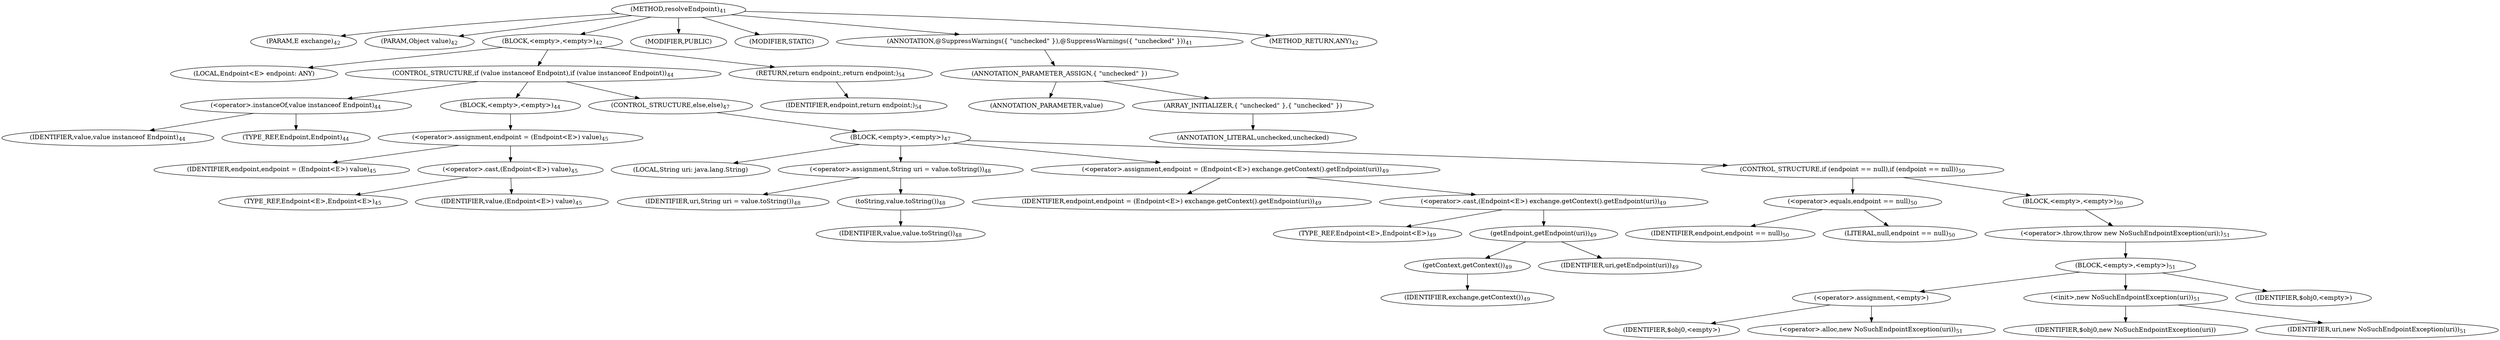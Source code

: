 digraph "resolveEndpoint" {  
"18" [label = <(METHOD,resolveEndpoint)<SUB>41</SUB>> ]
"19" [label = <(PARAM,E exchange)<SUB>42</SUB>> ]
"20" [label = <(PARAM,Object value)<SUB>42</SUB>> ]
"21" [label = <(BLOCK,&lt;empty&gt;,&lt;empty&gt;)<SUB>42</SUB>> ]
"22" [label = <(LOCAL,Endpoint&lt;E&gt; endpoint: ANY)> ]
"23" [label = <(CONTROL_STRUCTURE,if (value instanceof Endpoint),if (value instanceof Endpoint))<SUB>44</SUB>> ]
"24" [label = <(&lt;operator&gt;.instanceOf,value instanceof Endpoint)<SUB>44</SUB>> ]
"25" [label = <(IDENTIFIER,value,value instanceof Endpoint)<SUB>44</SUB>> ]
"26" [label = <(TYPE_REF,Endpoint,Endpoint)<SUB>44</SUB>> ]
"27" [label = <(BLOCK,&lt;empty&gt;,&lt;empty&gt;)<SUB>44</SUB>> ]
"28" [label = <(&lt;operator&gt;.assignment,endpoint = (Endpoint&lt;E&gt;) value)<SUB>45</SUB>> ]
"29" [label = <(IDENTIFIER,endpoint,endpoint = (Endpoint&lt;E&gt;) value)<SUB>45</SUB>> ]
"30" [label = <(&lt;operator&gt;.cast,(Endpoint&lt;E&gt;) value)<SUB>45</SUB>> ]
"31" [label = <(TYPE_REF,Endpoint&lt;E&gt;,Endpoint&lt;E&gt;)<SUB>45</SUB>> ]
"32" [label = <(IDENTIFIER,value,(Endpoint&lt;E&gt;) value)<SUB>45</SUB>> ]
"33" [label = <(CONTROL_STRUCTURE,else,else)<SUB>47</SUB>> ]
"34" [label = <(BLOCK,&lt;empty&gt;,&lt;empty&gt;)<SUB>47</SUB>> ]
"35" [label = <(LOCAL,String uri: java.lang.String)> ]
"36" [label = <(&lt;operator&gt;.assignment,String uri = value.toString())<SUB>48</SUB>> ]
"37" [label = <(IDENTIFIER,uri,String uri = value.toString())<SUB>48</SUB>> ]
"38" [label = <(toString,value.toString())<SUB>48</SUB>> ]
"39" [label = <(IDENTIFIER,value,value.toString())<SUB>48</SUB>> ]
"40" [label = <(&lt;operator&gt;.assignment,endpoint = (Endpoint&lt;E&gt;) exchange.getContext().getEndpoint(uri))<SUB>49</SUB>> ]
"41" [label = <(IDENTIFIER,endpoint,endpoint = (Endpoint&lt;E&gt;) exchange.getContext().getEndpoint(uri))<SUB>49</SUB>> ]
"42" [label = <(&lt;operator&gt;.cast,(Endpoint&lt;E&gt;) exchange.getContext().getEndpoint(uri))<SUB>49</SUB>> ]
"43" [label = <(TYPE_REF,Endpoint&lt;E&gt;,Endpoint&lt;E&gt;)<SUB>49</SUB>> ]
"44" [label = <(getEndpoint,getEndpoint(uri))<SUB>49</SUB>> ]
"45" [label = <(getContext,getContext())<SUB>49</SUB>> ]
"46" [label = <(IDENTIFIER,exchange,getContext())<SUB>49</SUB>> ]
"47" [label = <(IDENTIFIER,uri,getEndpoint(uri))<SUB>49</SUB>> ]
"48" [label = <(CONTROL_STRUCTURE,if (endpoint == null),if (endpoint == null))<SUB>50</SUB>> ]
"49" [label = <(&lt;operator&gt;.equals,endpoint == null)<SUB>50</SUB>> ]
"50" [label = <(IDENTIFIER,endpoint,endpoint == null)<SUB>50</SUB>> ]
"51" [label = <(LITERAL,null,endpoint == null)<SUB>50</SUB>> ]
"52" [label = <(BLOCK,&lt;empty&gt;,&lt;empty&gt;)<SUB>50</SUB>> ]
"53" [label = <(&lt;operator&gt;.throw,throw new NoSuchEndpointException(uri);)<SUB>51</SUB>> ]
"54" [label = <(BLOCK,&lt;empty&gt;,&lt;empty&gt;)<SUB>51</SUB>> ]
"55" [label = <(&lt;operator&gt;.assignment,&lt;empty&gt;)> ]
"56" [label = <(IDENTIFIER,$obj0,&lt;empty&gt;)> ]
"57" [label = <(&lt;operator&gt;.alloc,new NoSuchEndpointException(uri))<SUB>51</SUB>> ]
"58" [label = <(&lt;init&gt;,new NoSuchEndpointException(uri))<SUB>51</SUB>> ]
"59" [label = <(IDENTIFIER,$obj0,new NoSuchEndpointException(uri))> ]
"60" [label = <(IDENTIFIER,uri,new NoSuchEndpointException(uri))<SUB>51</SUB>> ]
"61" [label = <(IDENTIFIER,$obj0,&lt;empty&gt;)> ]
"62" [label = <(RETURN,return endpoint;,return endpoint;)<SUB>54</SUB>> ]
"63" [label = <(IDENTIFIER,endpoint,return endpoint;)<SUB>54</SUB>> ]
"64" [label = <(MODIFIER,PUBLIC)> ]
"65" [label = <(MODIFIER,STATIC)> ]
"66" [label = <(ANNOTATION,@SuppressWarnings({ &quot;unchecked&quot; }),@SuppressWarnings({ &quot;unchecked&quot; }))<SUB>41</SUB>> ]
"67" [label = <(ANNOTATION_PARAMETER_ASSIGN,{ &quot;unchecked&quot; })> ]
"68" [label = <(ANNOTATION_PARAMETER,value)> ]
"69" [label = <(ARRAY_INITIALIZER,{ &quot;unchecked&quot; },{ &quot;unchecked&quot; })> ]
"70" [label = <(ANNOTATION_LITERAL,unchecked,unchecked)> ]
"71" [label = <(METHOD_RETURN,ANY)<SUB>42</SUB>> ]
  "18" -> "19" 
  "18" -> "20" 
  "18" -> "21" 
  "18" -> "64" 
  "18" -> "65" 
  "18" -> "66" 
  "18" -> "71" 
  "21" -> "22" 
  "21" -> "23" 
  "21" -> "62" 
  "23" -> "24" 
  "23" -> "27" 
  "23" -> "33" 
  "24" -> "25" 
  "24" -> "26" 
  "27" -> "28" 
  "28" -> "29" 
  "28" -> "30" 
  "30" -> "31" 
  "30" -> "32" 
  "33" -> "34" 
  "34" -> "35" 
  "34" -> "36" 
  "34" -> "40" 
  "34" -> "48" 
  "36" -> "37" 
  "36" -> "38" 
  "38" -> "39" 
  "40" -> "41" 
  "40" -> "42" 
  "42" -> "43" 
  "42" -> "44" 
  "44" -> "45" 
  "44" -> "47" 
  "45" -> "46" 
  "48" -> "49" 
  "48" -> "52" 
  "49" -> "50" 
  "49" -> "51" 
  "52" -> "53" 
  "53" -> "54" 
  "54" -> "55" 
  "54" -> "58" 
  "54" -> "61" 
  "55" -> "56" 
  "55" -> "57" 
  "58" -> "59" 
  "58" -> "60" 
  "62" -> "63" 
  "66" -> "67" 
  "67" -> "68" 
  "67" -> "69" 
  "69" -> "70" 
}
